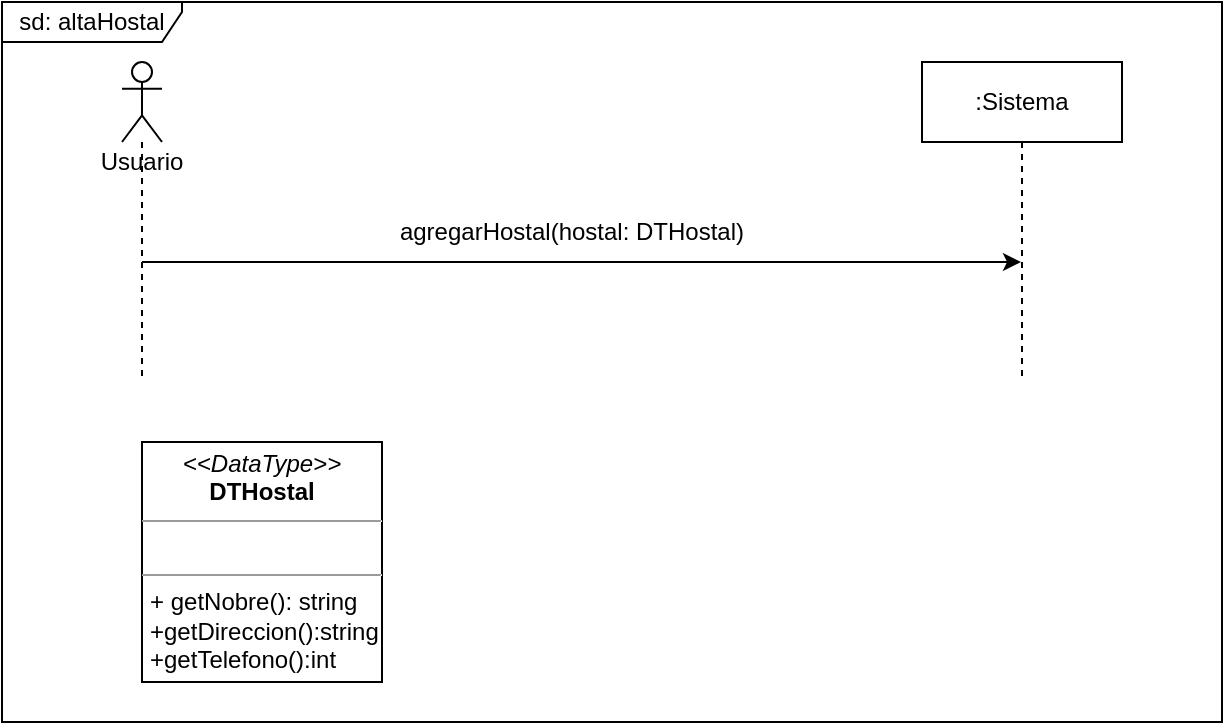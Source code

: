 <mxfile version="17.4.2" type="device"><diagram id="KHvhaoSN4R6Lf9gDQkvi" name="Página-1"><mxGraphModel dx="1227" dy="710" grid="1" gridSize="10" guides="1" tooltips="1" connect="1" arrows="1" fold="1" page="1" pageScale="1" pageWidth="827" pageHeight="1169" math="0" shadow="0"><root><mxCell id="0"/><mxCell id="1" parent="0"/><mxCell id="TBo_QX59dAohvuT-9haQ-21" value="Usuario" style="shape=umlLifeline;participant=umlActor;perimeter=lifelinePerimeter;whiteSpace=wrap;html=1;container=1;collapsible=0;recursiveResize=0;verticalAlign=top;spacingTop=36;outlineConnect=0;" parent="1" vertex="1"><mxGeometry x="70" y="40" width="20" height="160" as="geometry"/></mxCell><mxCell id="TBo_QX59dAohvuT-9haQ-22" value=":Sistema" style="shape=umlLifeline;perimeter=lifelinePerimeter;whiteSpace=wrap;html=1;container=1;collapsible=0;recursiveResize=0;outlineConnect=0;" parent="1" vertex="1"><mxGeometry x="470" y="40" width="100" height="160" as="geometry"/></mxCell><mxCell id="TBo_QX59dAohvuT-9haQ-26" value="" style="endArrow=classic;html=1;rounded=0;" parent="1" source="TBo_QX59dAohvuT-9haQ-21" target="TBo_QX59dAohvuT-9haQ-22" edge="1"><mxGeometry width="50" height="50" relative="1" as="geometry"><mxPoint x="490" y="340" as="sourcePoint"/><mxPoint x="520" y="290" as="targetPoint"/><Array as="points"><mxPoint x="190" y="140"/></Array></mxGeometry></mxCell><mxCell id="TBo_QX59dAohvuT-9haQ-27" value="agregarHostal(hostal: DTHostal)" style="text;html=1;strokeColor=none;fillColor=none;align=center;verticalAlign=middle;whiteSpace=wrap;rounded=0;" parent="1" vertex="1"><mxGeometry x="90" y="110" width="410" height="30" as="geometry"/></mxCell><mxCell id="H7bNQTgG0LNEULLo9jrO-1" value="&lt;p style=&quot;margin: 0px ; margin-top: 4px ; text-align: center&quot;&gt;&lt;i&gt;&amp;lt;&amp;lt;DataType&amp;gt;&amp;gt;&lt;/i&gt;&lt;br&gt;&lt;b&gt;DTHostal&lt;/b&gt;&lt;/p&gt;&lt;hr size=&quot;1&quot;&gt;&lt;p style=&quot;margin: 0px ; margin-left: 4px&quot;&gt;&lt;br&gt;&lt;/p&gt;&lt;hr size=&quot;1&quot;&gt;&lt;p style=&quot;margin: 0px ; margin-left: 4px&quot;&gt;+ getNobre(): string&lt;br&gt;+getDireccion():string&lt;/p&gt;&lt;p style=&quot;margin: 0px ; margin-left: 4px&quot;&gt;+getTelefono():int&lt;/p&gt;" style="verticalAlign=top;align=left;overflow=fill;fontSize=12;fontFamily=Helvetica;html=1;" parent="1" vertex="1"><mxGeometry x="80" y="230" width="120" height="120" as="geometry"/></mxCell><mxCell id="H7bNQTgG0LNEULLo9jrO-2" value="sd: altaHostal" style="shape=umlFrame;whiteSpace=wrap;html=1;width=90;height=20;" parent="1" vertex="1"><mxGeometry x="10" y="10" width="610" height="360" as="geometry"/></mxCell></root></mxGraphModel></diagram></mxfile>